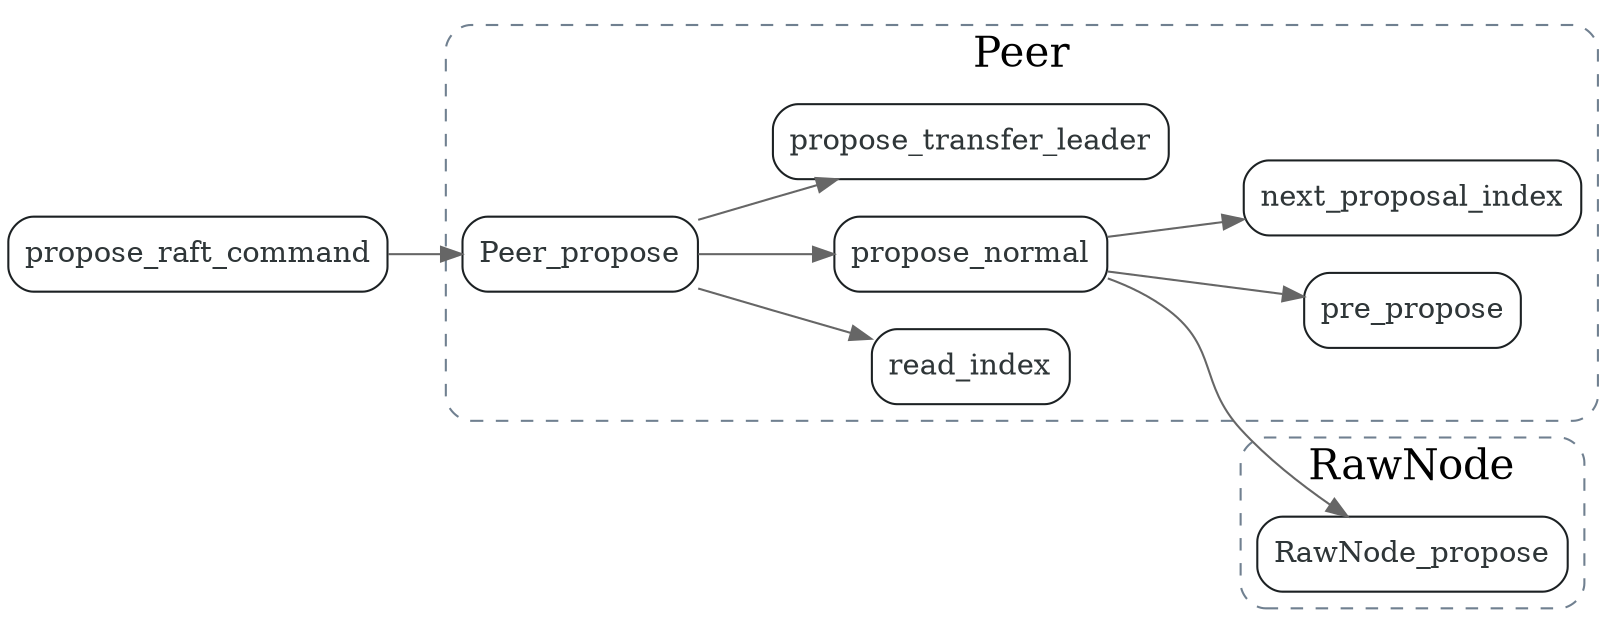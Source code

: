 #include "styles.h"
digraph tikv_rawnode_proposal {
  node[shape=box;style="rounded";color="#1c2123";fontcolor="#2f3638"];
  edge[color=gray40];
  newrank=true;
  rankdir=LR;

  subgraph cluster_RawNode {
    graph[label="RawNode";fontsize=20;style="rounded,dashed";color="slategrey"]
    RawNode_propose;
    
  }
  subgraph cluster_Peer {
    graph[label="Peer";fontsize=20;style="rounded,dashed";color="slategrey"]

    Peer_propose -> {
      read_index;
      propose_normal;
      propose_transfer_leader;
    }
    propose_normal -> {
      pre_propose;
      RawNode_propose;
      next_proposal_index;
    }
    
  }

  propose_raft_command -> {
    Peer_propose;
  }

}

